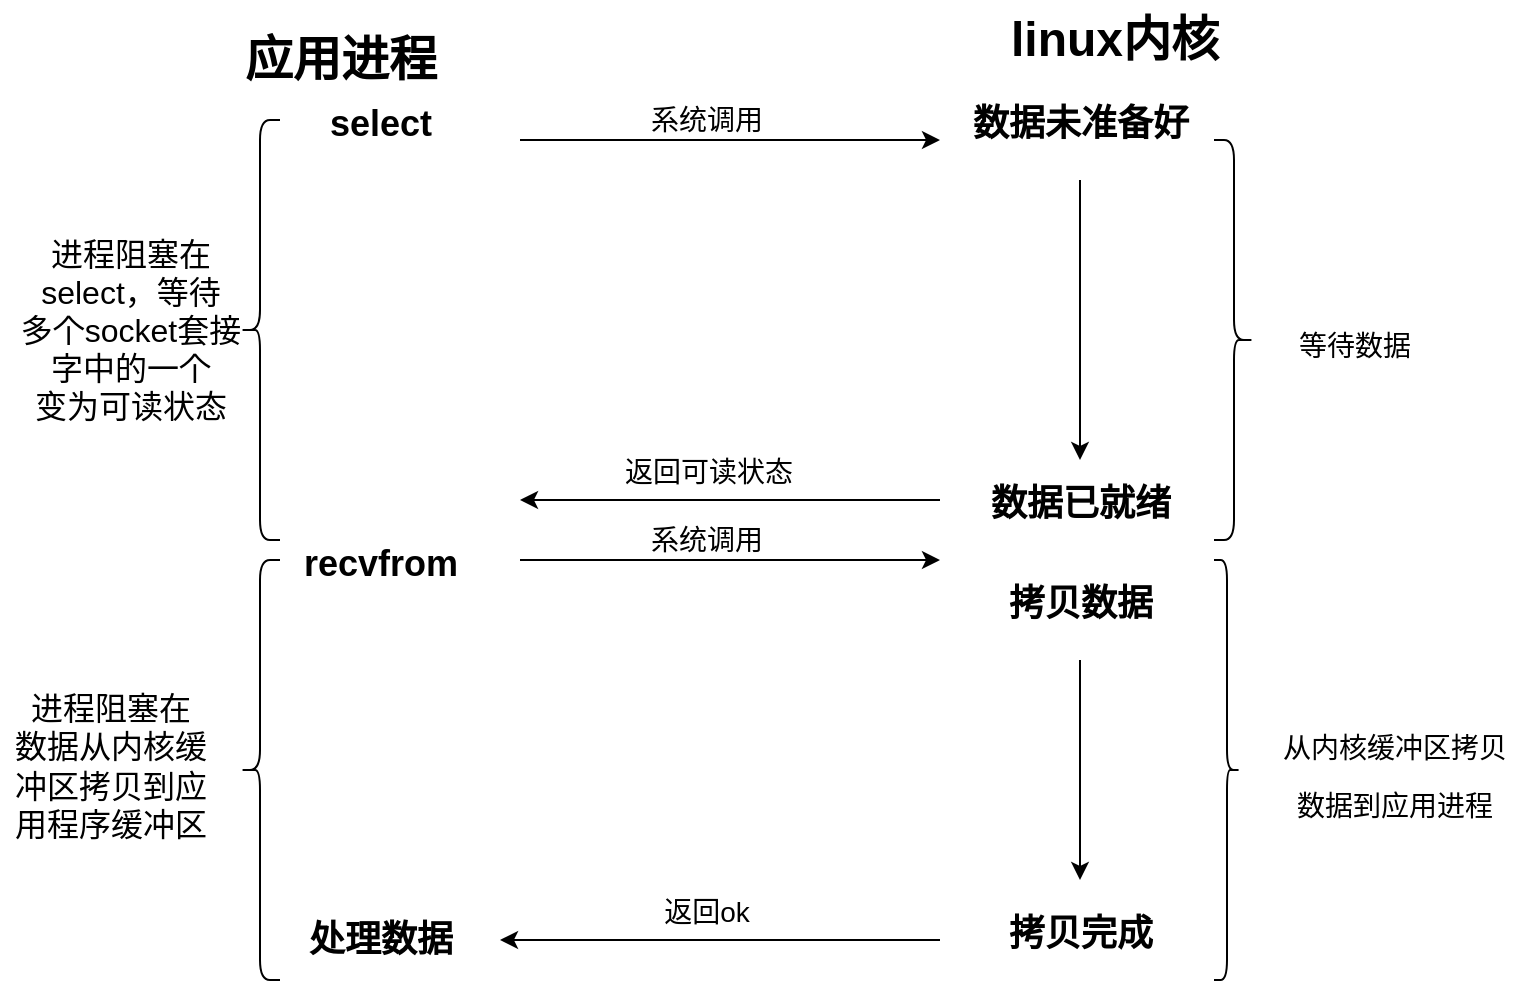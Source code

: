 <mxfile version="16.5.6" type="github"><diagram id="UQY4PCO7xXJR7vr_syoV" name="Page-1"><mxGraphModel dx="1038" dy="556" grid="1" gridSize="10" guides="1" tooltips="1" connect="1" arrows="1" fold="1" page="1" pageScale="1" pageWidth="827" pageHeight="1169" math="0" shadow="0"><root><mxCell id="0"/><mxCell id="1" parent="0"/><mxCell id="2BtPI1a9E6b2_D6lTSaa-1" value="" style="shape=curlyBracket;whiteSpace=wrap;html=1;rounded=1;" parent="1" vertex="1"><mxGeometry x="180" y="70" width="20" height="210" as="geometry"/></mxCell><mxCell id="2BtPI1a9E6b2_D6lTSaa-2" value="&lt;font style=&quot;font-size: 16px ; font-weight: normal&quot;&gt;进程阻塞在&lt;br style=&quot;font-size: 16px&quot;&gt;select，等待&lt;br&gt;多个socket套接&lt;br&gt;字中的一个&lt;br&gt;变为可读状态&lt;/font&gt;" style="text;strokeColor=none;fillColor=none;html=1;fontSize=16;fontStyle=1;verticalAlign=middle;align=center;" parent="1" vertex="1"><mxGeometry x="70" y="117.5" width="110" height="115" as="geometry"/></mxCell><mxCell id="2BtPI1a9E6b2_D6lTSaa-4" value="应用进程" style="text;strokeColor=none;fillColor=none;html=1;fontSize=24;fontStyle=1;verticalAlign=middle;align=center;" parent="1" vertex="1"><mxGeometry x="180" y="20" width="100" height="40" as="geometry"/></mxCell><mxCell id="2BtPI1a9E6b2_D6lTSaa-5" value="linux内核" style="text;strokeColor=none;fillColor=none;html=1;fontSize=24;fontStyle=1;verticalAlign=middle;align=center;" parent="1" vertex="1"><mxGeometry x="567" y="10" width="100" height="40" as="geometry"/></mxCell><mxCell id="2BtPI1a9E6b2_D6lTSaa-6" value="" style="shape=curlyBracket;whiteSpace=wrap;html=1;rounded=1;flipH=1;fontSize=14;" parent="1" vertex="1"><mxGeometry x="667" y="80" width="20" height="200" as="geometry"/></mxCell><mxCell id="2BtPI1a9E6b2_D6lTSaa-7" value="" style="shape=curlyBracket;whiteSpace=wrap;html=1;rounded=1;flipH=1;fontSize=14;" parent="1" vertex="1"><mxGeometry x="667" y="290" width="13" height="210" as="geometry"/></mxCell><mxCell id="2BtPI1a9E6b2_D6lTSaa-9" value="&lt;span style=&quot;font-size: 14px ; font-weight: 400&quot;&gt;等待数据&lt;/span&gt;" style="text;strokeColor=none;fillColor=none;html=1;fontSize=24;fontStyle=1;verticalAlign=middle;align=center;" parent="1" vertex="1"><mxGeometry x="687" y="156.25" width="100" height="47.5" as="geometry"/></mxCell><mxCell id="2BtPI1a9E6b2_D6lTSaa-10" value="&lt;span style=&quot;font-size: 14px ; font-weight: 400&quot;&gt;从内核缓冲区拷贝&lt;br&gt;数据到应用进程&lt;/span&gt;" style="text;strokeColor=none;fillColor=none;html=1;fontSize=24;fontStyle=1;verticalAlign=middle;align=center;" parent="1" vertex="1"><mxGeometry x="687" y="335.63" width="140" height="118.75" as="geometry"/></mxCell><mxCell id="2BtPI1a9E6b2_D6lTSaa-11" value="&lt;font style=&quot;font-size: 18px&quot;&gt;select&lt;/font&gt;" style="text;strokeColor=none;fillColor=none;html=1;fontSize=24;fontStyle=1;verticalAlign=middle;align=center;" parent="1" vertex="1"><mxGeometry x="200" y="50" width="100" height="40" as="geometry"/></mxCell><mxCell id="2BtPI1a9E6b2_D6lTSaa-12" value="&lt;font style=&quot;font-size: 18px&quot;&gt;数据未准备好&lt;/font&gt;" style="text;strokeColor=none;fillColor=none;html=1;fontSize=24;fontStyle=1;verticalAlign=middle;align=center;" parent="1" vertex="1"><mxGeometry x="550" y="50" width="100" height="40" as="geometry"/></mxCell><mxCell id="2BtPI1a9E6b2_D6lTSaa-13" value="" style="endArrow=classic;html=1;rounded=0;fontSize=18;" parent="1" edge="1"><mxGeometry width="50" height="50" relative="1" as="geometry"><mxPoint x="320" y="80" as="sourcePoint"/><mxPoint x="530" y="80" as="targetPoint"/></mxGeometry></mxCell><mxCell id="2BtPI1a9E6b2_D6lTSaa-14" value="&lt;span style=&quot;font-size: 14px ; font-weight: 400&quot;&gt;系统调用&lt;/span&gt;" style="text;strokeColor=none;fillColor=none;html=1;fontSize=24;fontStyle=1;verticalAlign=middle;align=center;" parent="1" vertex="1"><mxGeometry x="363" y="43.75" width="100" height="46.25" as="geometry"/></mxCell><mxCell id="2BtPI1a9E6b2_D6lTSaa-15" value="&lt;font style=&quot;font-size: 18px&quot;&gt;数据已就绪&lt;/font&gt;" style="text;strokeColor=none;fillColor=none;html=1;fontSize=24;fontStyle=1;verticalAlign=middle;align=center;" parent="1" vertex="1"><mxGeometry x="550" y="240" width="100" height="40" as="geometry"/></mxCell><mxCell id="2BtPI1a9E6b2_D6lTSaa-16" value="&lt;font style=&quot;font-size: 18px&quot;&gt;拷贝数据&lt;/font&gt;" style="text;strokeColor=none;fillColor=none;html=1;fontSize=24;fontStyle=1;verticalAlign=middle;align=center;" parent="1" vertex="1"><mxGeometry x="550" y="290" width="100" height="40" as="geometry"/></mxCell><mxCell id="2BtPI1a9E6b2_D6lTSaa-17" value="&lt;span style=&quot;font-size: 18px&quot;&gt;拷贝完成&lt;/span&gt;" style="text;strokeColor=none;fillColor=none;html=1;fontSize=24;fontStyle=1;verticalAlign=middle;align=center;" parent="1" vertex="1"><mxGeometry x="550" y="455" width="100" height="40" as="geometry"/></mxCell><mxCell id="2BtPI1a9E6b2_D6lTSaa-18" value="" style="endArrow=classic;html=1;rounded=0;fontSize=18;" parent="1" edge="1"><mxGeometry width="50" height="50" relative="1" as="geometry"><mxPoint x="530" y="480" as="sourcePoint"/><mxPoint x="310" y="480" as="targetPoint"/></mxGeometry></mxCell><mxCell id="2BtPI1a9E6b2_D6lTSaa-19" value="&lt;font style=&quot;font-size: 18px&quot;&gt;处理数据&lt;/font&gt;" style="text;strokeColor=none;fillColor=none;html=1;fontSize=24;fontStyle=1;verticalAlign=middle;align=center;" parent="1" vertex="1"><mxGeometry x="215" y="460" width="70" height="35" as="geometry"/></mxCell><mxCell id="amx_YbIeCbru2lOmsc2Y-1" value="" style="endArrow=classic;html=1;rounded=0;fontSize=18;entryX=0.5;entryY=0;entryDx=0;entryDy=0;" parent="1" target="2BtPI1a9E6b2_D6lTSaa-15" edge="1"><mxGeometry width="50" height="50" relative="1" as="geometry"><mxPoint x="600" y="100" as="sourcePoint"/><mxPoint x="600" y="220" as="targetPoint"/></mxGeometry></mxCell><mxCell id="amx_YbIeCbru2lOmsc2Y-2" value="" style="endArrow=classic;html=1;rounded=0;fontSize=18;" parent="1" edge="1"><mxGeometry width="50" height="50" relative="1" as="geometry"><mxPoint x="600" y="340" as="sourcePoint"/><mxPoint x="600" y="450" as="targetPoint"/></mxGeometry></mxCell><mxCell id="amx_YbIeCbru2lOmsc2Y-3" value="&lt;span style=&quot;font-size: 14px ; font-weight: 400&quot;&gt;返回ok&lt;/span&gt;" style="text;strokeColor=none;fillColor=none;html=1;fontSize=24;fontStyle=1;verticalAlign=middle;align=center;" parent="1" vertex="1"><mxGeometry x="363" y="440" width="100" height="46.25" as="geometry"/></mxCell><mxCell id="JG6ZyR_v_INRxpfkXQK0-1" value="" style="endArrow=classic;html=1;rounded=0;" edge="1" parent="1"><mxGeometry width="50" height="50" relative="1" as="geometry"><mxPoint x="530" y="260" as="sourcePoint"/><mxPoint x="320" y="260" as="targetPoint"/></mxGeometry></mxCell><mxCell id="JG6ZyR_v_INRxpfkXQK0-2" value="&lt;span style=&quot;font-size: 14px ; font-weight: 400&quot;&gt;返回可读状态&lt;/span&gt;" style="text;strokeColor=none;fillColor=none;html=1;fontSize=24;fontStyle=1;verticalAlign=middle;align=center;" vertex="1" parent="1"><mxGeometry x="364" y="220" width="100" height="46.25" as="geometry"/></mxCell><mxCell id="JG6ZyR_v_INRxpfkXQK0-3" value="&lt;font style=&quot;font-size: 18px&quot;&gt;recvfrom&lt;/font&gt;" style="text;strokeColor=none;fillColor=none;html=1;fontSize=24;fontStyle=1;verticalAlign=middle;align=center;" vertex="1" parent="1"><mxGeometry x="200" y="270" width="100" height="40" as="geometry"/></mxCell><mxCell id="JG6ZyR_v_INRxpfkXQK0-4" value="" style="endArrow=classic;html=1;rounded=0;fontSize=18;" edge="1" parent="1"><mxGeometry width="50" height="50" relative="1" as="geometry"><mxPoint x="320" y="290" as="sourcePoint"/><mxPoint x="530" y="290" as="targetPoint"/></mxGeometry></mxCell><mxCell id="JG6ZyR_v_INRxpfkXQK0-5" value="&lt;span style=&quot;font-size: 14px ; font-weight: 400&quot;&gt;系统调用&lt;/span&gt;" style="text;strokeColor=none;fillColor=none;html=1;fontSize=24;fontStyle=1;verticalAlign=middle;align=center;" vertex="1" parent="1"><mxGeometry x="363" y="253.75" width="100" height="46.25" as="geometry"/></mxCell><mxCell id="JG6ZyR_v_INRxpfkXQK0-6" value="" style="shape=curlyBracket;whiteSpace=wrap;html=1;rounded=1;" vertex="1" parent="1"><mxGeometry x="180" y="290" width="20" height="210" as="geometry"/></mxCell><mxCell id="JG6ZyR_v_INRxpfkXQK0-7" value="&lt;font style=&quot;font-size: 16px ; font-weight: normal&quot;&gt;进程阻塞在&lt;br style=&quot;font-size: 16px&quot;&gt;数据从内核缓&lt;br&gt;冲区拷贝到应&lt;br&gt;用程序缓冲区&lt;/font&gt;" style="text;strokeColor=none;fillColor=none;html=1;fontSize=16;fontStyle=1;verticalAlign=middle;align=center;" vertex="1" parent="1"><mxGeometry x="60" y="335.63" width="110" height="115" as="geometry"/></mxCell></root></mxGraphModel></diagram></mxfile>